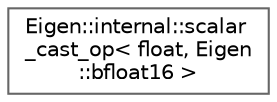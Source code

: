 digraph "Graphical Class Hierarchy"
{
 // LATEX_PDF_SIZE
  bgcolor="transparent";
  edge [fontname=Helvetica,fontsize=10,labelfontname=Helvetica,labelfontsize=10];
  node [fontname=Helvetica,fontsize=10,shape=box,height=0.2,width=0.4];
  rankdir="LR";
  Node0 [id="Node000000",label="Eigen::internal::scalar\l_cast_op\< float, Eigen\l::bfloat16 \>",height=0.2,width=0.4,color="grey40", fillcolor="white", style="filled",URL="$structEigen_1_1internal_1_1scalar__cast__op_3_01float_00_01Eigen_1_1bfloat16_01_4.html",tooltip=" "];
}
